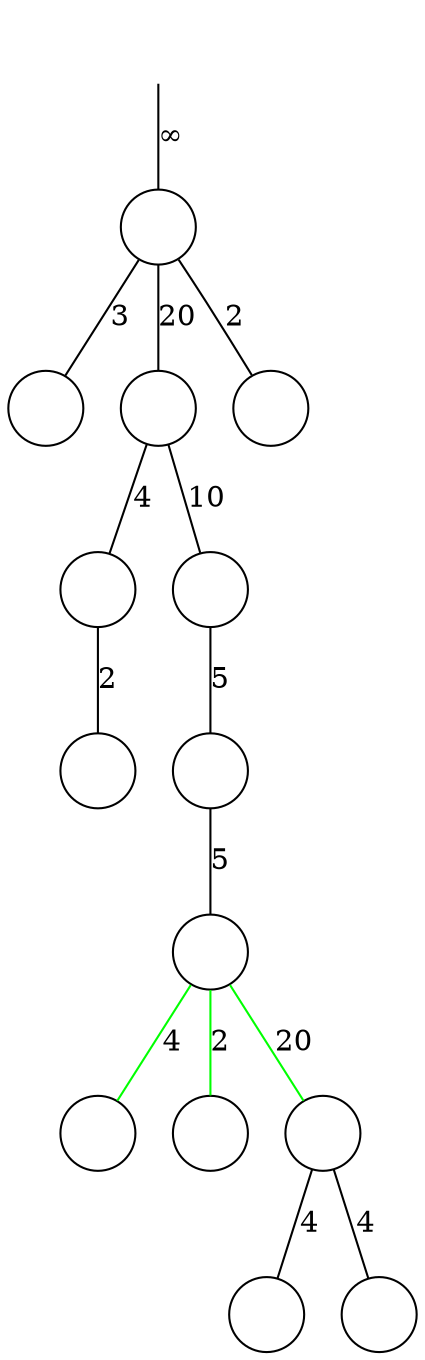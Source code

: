 digraph
{
	node [shape=circle, label=""];
	edge [dir=both, arrowtail=none, arrowhead=none];

	r -> n00 [label="&infin;"];
	n00 -> n10 [label=3];
	n00 -> n11 [label=20];
	n00 -> n12 [label=2];
	n11 -> n20 [label=4];
	n11 -> n21 [label=10];
	n20 -> n30 [label=2];
	n21 -> n31 [label=5];
	n31 -> n40 [label=5];
	n40 -> n50 [label=4, color=green];
	n40 -> n51 [label=2, color=green];
	n40 -> n52 [label=20, color=green];
	n52 -> n60 [label=4];
	n52 -> n61 [label=4];

	r [style=invisible];
}
